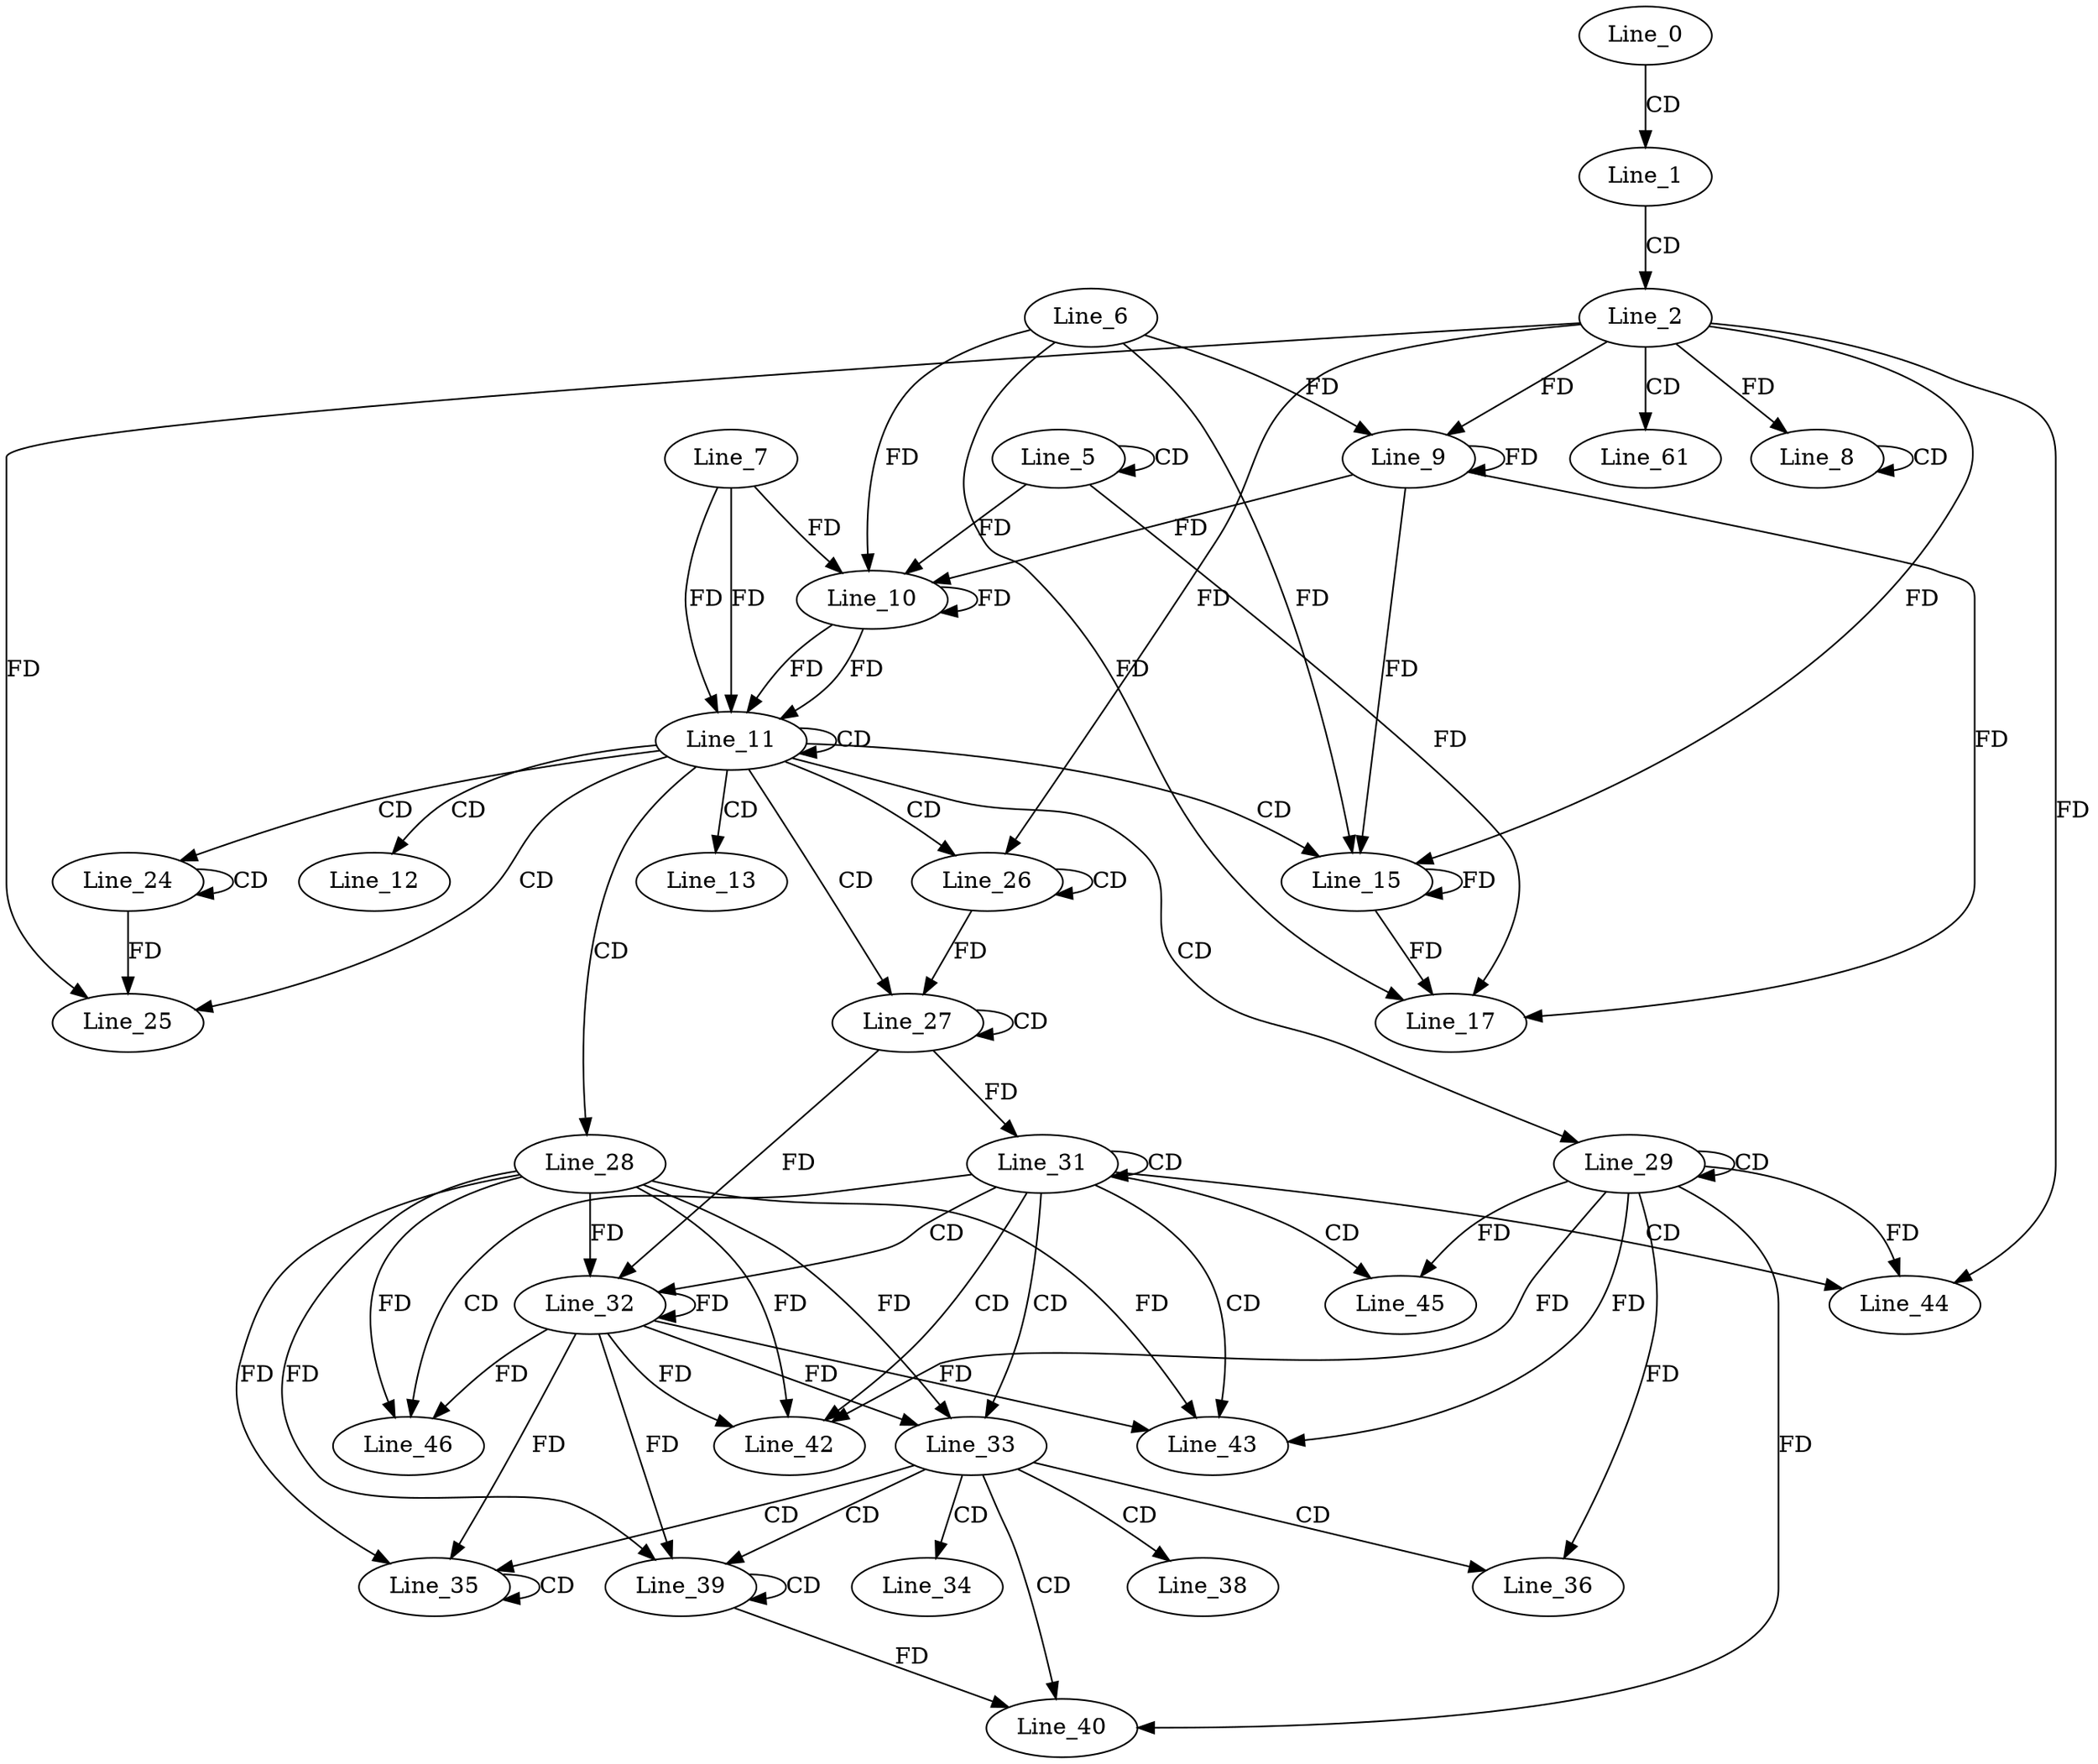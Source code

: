 digraph G {
  Line_0;
  Line_1;
  Line_2;
  Line_5;
  Line_5;
  Line_8;
  Line_8;
  Line_8;
  Line_6;
  Line_9;
  Line_9;
  Line_7;
  Line_10;
  Line_10;
  Line_11;
  Line_11;
  Line_12;
  Line_13;
  Line_15;
  Line_15;
  Line_15;
  Line_17;
  Line_24;
  Line_24;
  Line_25;
  Line_26;
  Line_26;
  Line_27;
  Line_27;
  Line_28;
  Line_29;
  Line_29;
  Line_31;
  Line_31;
  Line_32;
  Line_32;
  Line_33;
  Line_33;
  Line_34;
  Line_35;
  Line_35;
  Line_35;
  Line_36;
  Line_38;
  Line_39;
  Line_39;
  Line_39;
  Line_40;
  Line_42;
  Line_42;
  Line_43;
  Line_43;
  Line_44;
  Line_44;
  Line_45;
  Line_46;
  Line_61;
  Line_0 -> Line_1 [ label="CD" ];
  Line_1 -> Line_2 [ label="CD" ];
  Line_5 -> Line_5 [ label="CD" ];
  Line_2 -> Line_8 [ label="FD" ];
  Line_8 -> Line_8 [ label="CD" ];
  Line_6 -> Line_9 [ label="FD" ];
  Line_9 -> Line_9 [ label="FD" ];
  Line_2 -> Line_9 [ label="FD" ];
  Line_7 -> Line_10 [ label="FD" ];
  Line_10 -> Line_10 [ label="FD" ];
  Line_5 -> Line_10 [ label="FD" ];
  Line_6 -> Line_10 [ label="FD" ];
  Line_9 -> Line_10 [ label="FD" ];
  Line_7 -> Line_11 [ label="FD" ];
  Line_10 -> Line_11 [ label="FD" ];
  Line_11 -> Line_11 [ label="CD" ];
  Line_7 -> Line_11 [ label="FD" ];
  Line_10 -> Line_11 [ label="FD" ];
  Line_11 -> Line_12 [ label="CD" ];
  Line_11 -> Line_13 [ label="CD" ];
  Line_11 -> Line_15 [ label="CD" ];
  Line_6 -> Line_15 [ label="FD" ];
  Line_9 -> Line_15 [ label="FD" ];
  Line_15 -> Line_15 [ label="FD" ];
  Line_2 -> Line_15 [ label="FD" ];
  Line_5 -> Line_17 [ label="FD" ];
  Line_6 -> Line_17 [ label="FD" ];
  Line_9 -> Line_17 [ label="FD" ];
  Line_15 -> Line_17 [ label="FD" ];
  Line_11 -> Line_24 [ label="CD" ];
  Line_24 -> Line_24 [ label="CD" ];
  Line_11 -> Line_25 [ label="CD" ];
  Line_2 -> Line_25 [ label="FD" ];
  Line_24 -> Line_25 [ label="FD" ];
  Line_11 -> Line_26 [ label="CD" ];
  Line_26 -> Line_26 [ label="CD" ];
  Line_2 -> Line_26 [ label="FD" ];
  Line_11 -> Line_27 [ label="CD" ];
  Line_27 -> Line_27 [ label="CD" ];
  Line_26 -> Line_27 [ label="FD" ];
  Line_11 -> Line_28 [ label="CD" ];
  Line_11 -> Line_29 [ label="CD" ];
  Line_29 -> Line_29 [ label="CD" ];
  Line_31 -> Line_31 [ label="CD" ];
  Line_27 -> Line_31 [ label="FD" ];
  Line_31 -> Line_32 [ label="CD" ];
  Line_32 -> Line_32 [ label="FD" ];
  Line_28 -> Line_32 [ label="FD" ];
  Line_27 -> Line_32 [ label="FD" ];
  Line_31 -> Line_33 [ label="CD" ];
  Line_32 -> Line_33 [ label="FD" ];
  Line_28 -> Line_33 [ label="FD" ];
  Line_33 -> Line_34 [ label="CD" ];
  Line_33 -> Line_35 [ label="CD" ];
  Line_35 -> Line_35 [ label="CD" ];
  Line_32 -> Line_35 [ label="FD" ];
  Line_28 -> Line_35 [ label="FD" ];
  Line_33 -> Line_36 [ label="CD" ];
  Line_29 -> Line_36 [ label="FD" ];
  Line_33 -> Line_38 [ label="CD" ];
  Line_33 -> Line_39 [ label="CD" ];
  Line_39 -> Line_39 [ label="CD" ];
  Line_32 -> Line_39 [ label="FD" ];
  Line_28 -> Line_39 [ label="FD" ];
  Line_33 -> Line_40 [ label="CD" ];
  Line_29 -> Line_40 [ label="FD" ];
  Line_39 -> Line_40 [ label="FD" ];
  Line_31 -> Line_42 [ label="CD" ];
  Line_29 -> Line_42 [ label="FD" ];
  Line_32 -> Line_42 [ label="FD" ];
  Line_28 -> Line_42 [ label="FD" ];
  Line_31 -> Line_43 [ label="CD" ];
  Line_29 -> Line_43 [ label="FD" ];
  Line_32 -> Line_43 [ label="FD" ];
  Line_28 -> Line_43 [ label="FD" ];
  Line_31 -> Line_44 [ label="CD" ];
  Line_29 -> Line_44 [ label="FD" ];
  Line_2 -> Line_44 [ label="FD" ];
  Line_31 -> Line_45 [ label="CD" ];
  Line_29 -> Line_45 [ label="FD" ];
  Line_31 -> Line_46 [ label="CD" ];
  Line_32 -> Line_46 [ label="FD" ];
  Line_28 -> Line_46 [ label="FD" ];
  Line_2 -> Line_61 [ label="CD" ];
}
